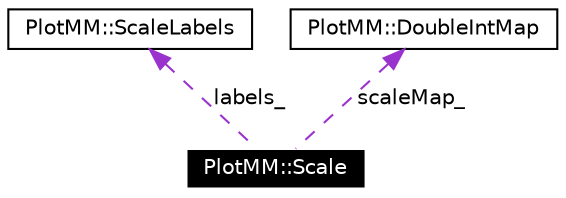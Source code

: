 digraph G
{
  edge [fontname="Helvetica",fontsize=10,labelfontname="Helvetica",labelfontsize=10];
  node [fontname="Helvetica",fontsize=10,shape=record];
  Node1 [label="PlotMM::Scale",height=0.2,width=0.4,color="white", fillcolor="black", style="filled" fontcolor="white"];
  Node2 -> Node1 [dir=back,color="darkorchid3",fontsize=10,style="dashed",label="labels_",fontname="Helvetica"];
  Node2 [label="PlotMM::ScaleLabels",height=0.2,width=0.4,color="black", fillcolor="white", style="filled",URL="$class_plot_m_m_1_1_scale_labels.html"];
  Node3 -> Node1 [dir=back,color="darkorchid3",fontsize=10,style="dashed",label="scaleMap_",fontname="Helvetica"];
  Node3 [label="PlotMM::DoubleIntMap",height=0.2,width=0.4,color="black", fillcolor="white", style="filled",URL="$class_plot_m_m_1_1_double_int_map.html"];
}
